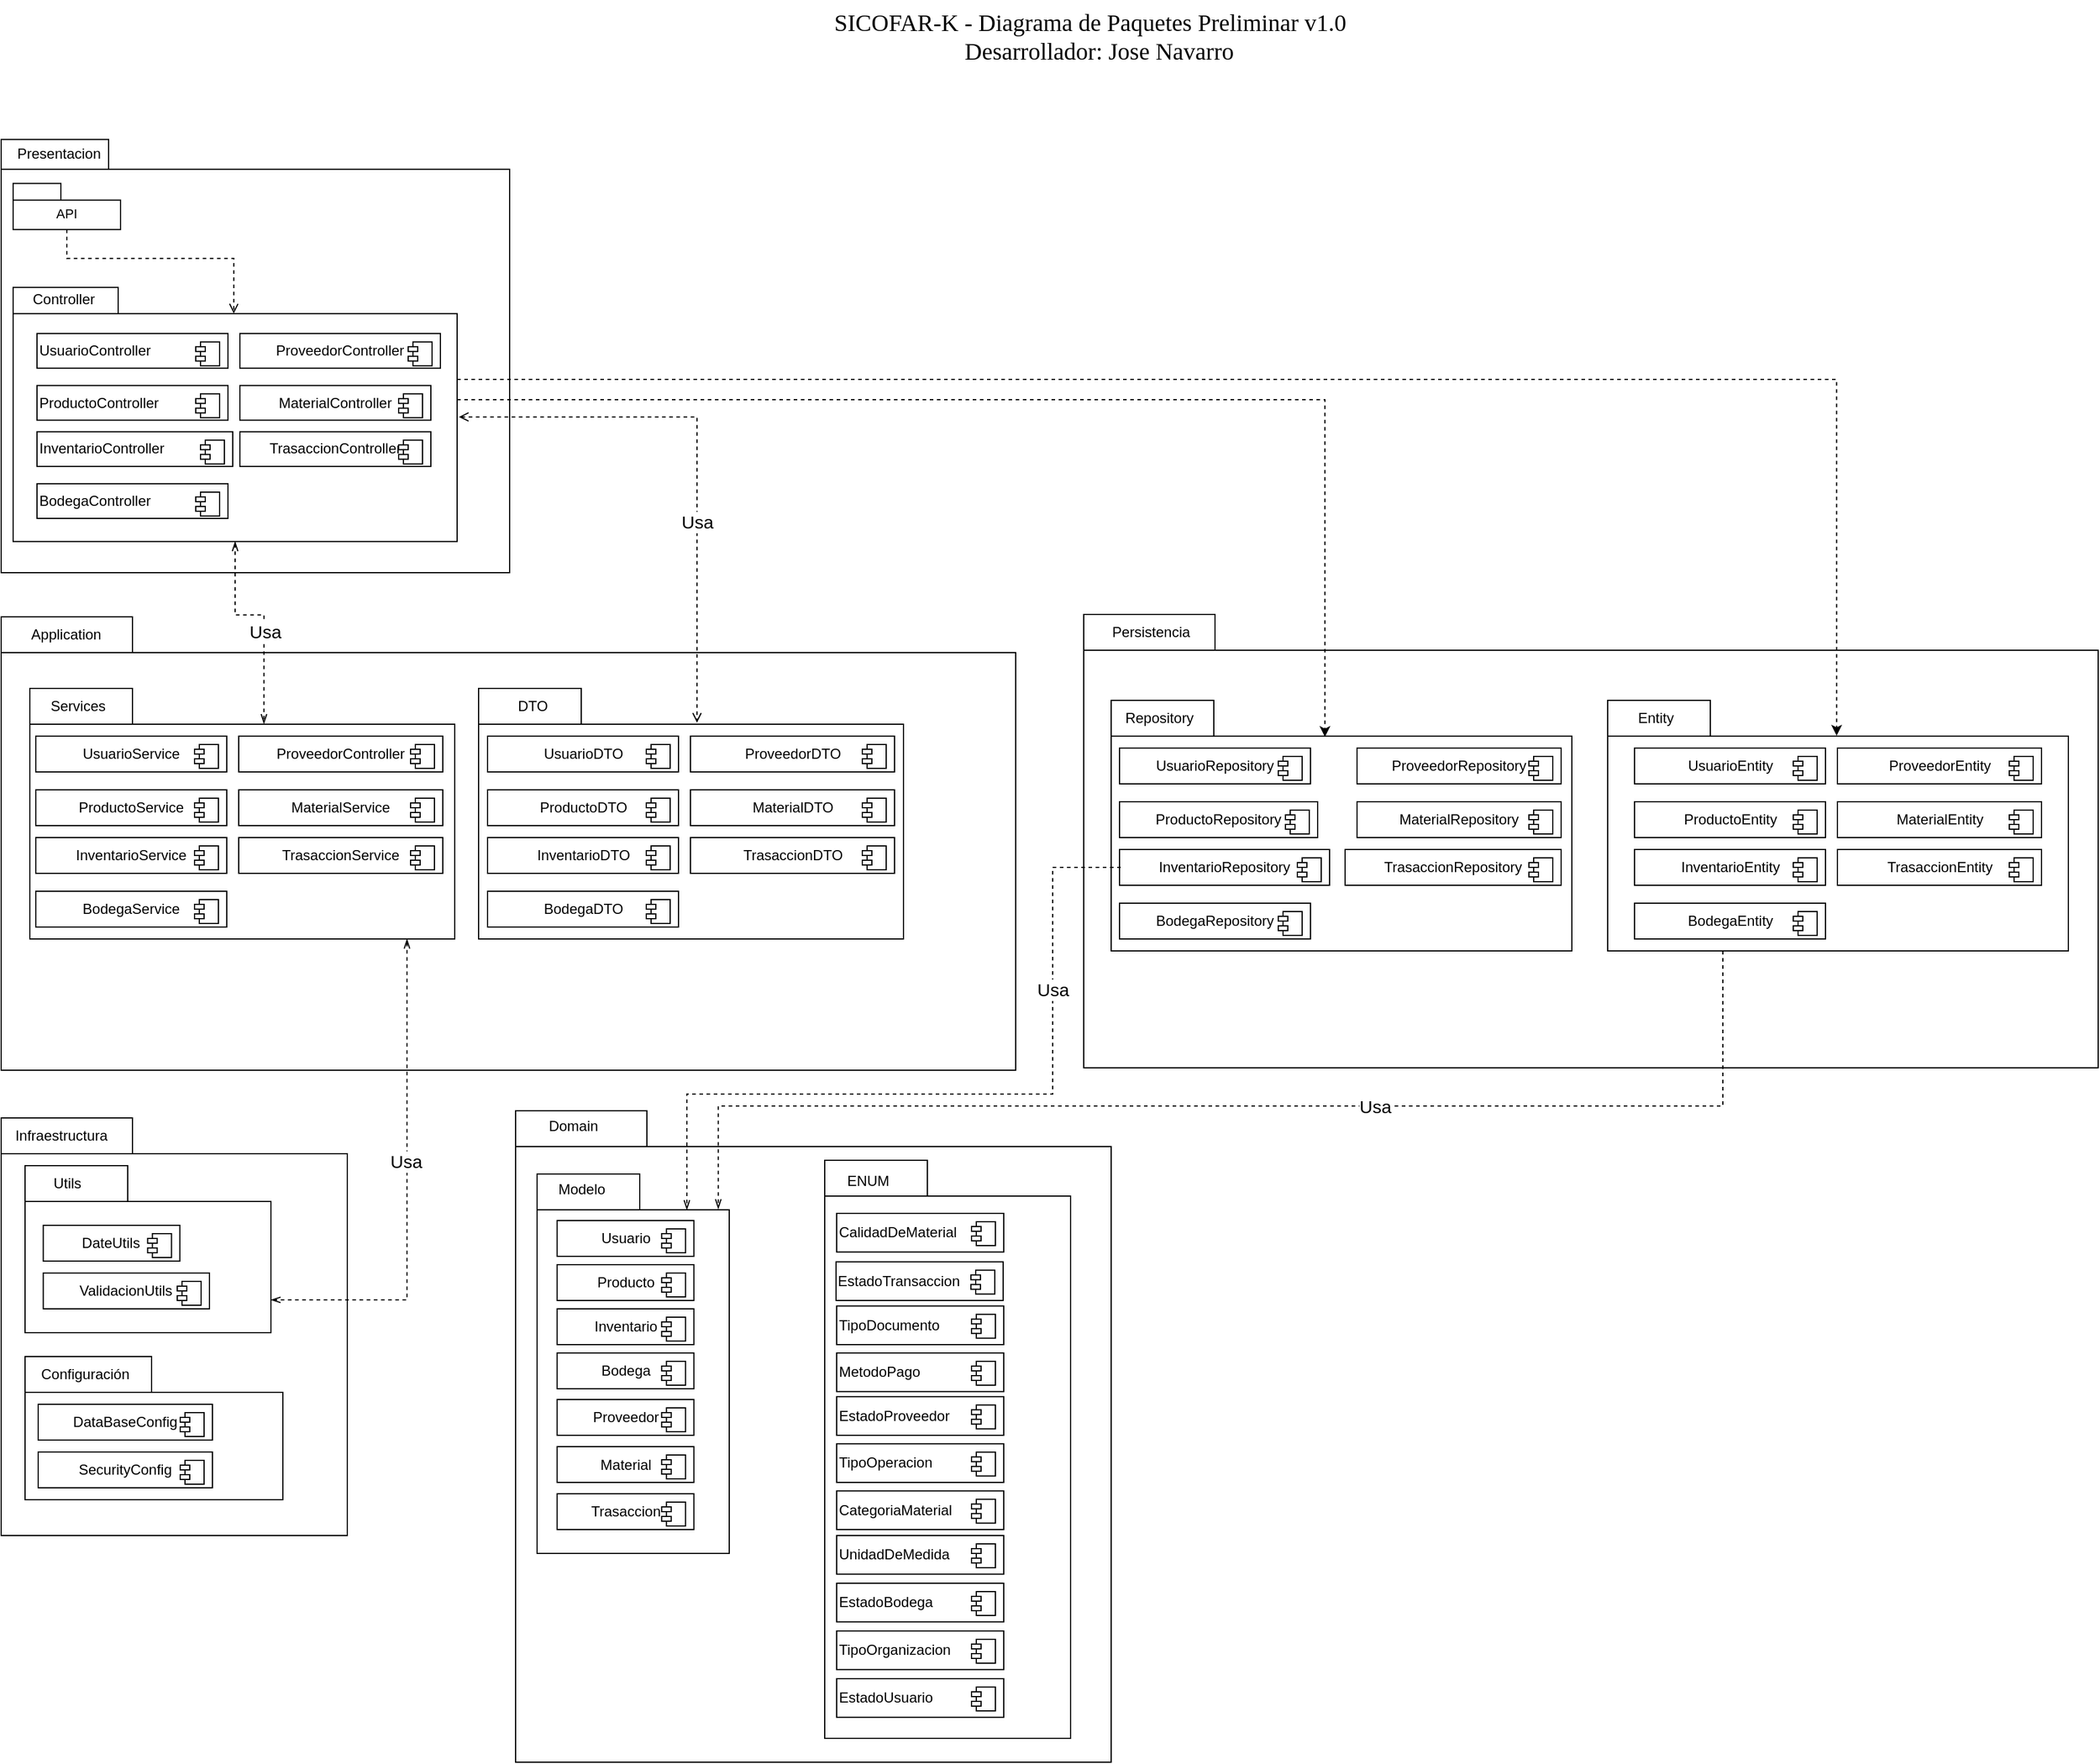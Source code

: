 <mxfile version="28.2.1">
  <diagram name="Página-1" id="N3p4hp_SU46yqhy01mmu">
    <mxGraphModel dx="2699" dy="1848" grid="1" gridSize="10" guides="1" tooltips="1" connect="1" arrows="1" fold="1" page="1" pageScale="1" pageWidth="827" pageHeight="1169" math="0" shadow="0">
      <root>
        <mxCell id="0" />
        <mxCell id="1" parent="0" />
        <mxCell id="8CPeyB47AC8Rc9OCepbx-2" value="" style="shape=folder;fontStyle=1;spacingTop=10;tabWidth=90;tabHeight=25;tabPosition=left;html=1;whiteSpace=wrap;" vertex="1" parent="1">
          <mxGeometry x="-90" y="199.9" width="426" height="363.1" as="geometry" />
        </mxCell>
        <mxCell id="8CPeyB47AC8Rc9OCepbx-1" value="&lt;font face=&quot;Tahoma&quot;&gt;SICOFAR-K - Diagrama de Paquetes Preliminar v1.0&amp;nbsp;&amp;nbsp;&lt;/font&gt;&lt;div&gt;&lt;font face=&quot;Tahoma&quot;&gt;&amp;nbsp;Desarrollador: Jose Navarro&lt;/font&gt;&lt;/div&gt;" style="text;html=1;align=center;verticalAlign=middle;resizable=0;points=[];autosize=1;strokeColor=none;fillColor=none;fontSize=20;" vertex="1" parent="1">
          <mxGeometry x="582" y="83" width="490" height="60" as="geometry" />
        </mxCell>
        <mxCell id="8CPeyB47AC8Rc9OCepbx-222" value="" style="shape=folder;fontStyle=1;spacingTop=10;tabWidth=110;tabHeight=30;tabPosition=left;html=1;whiteSpace=wrap;perimeter=none;" vertex="1" parent="1">
          <mxGeometry x="-90" y="1020" width="290" height="350" as="geometry" />
        </mxCell>
        <mxCell id="8CPeyB47AC8Rc9OCepbx-224" value="" style="group" vertex="1" connectable="0" parent="1">
          <mxGeometry x="-90" y="600" width="850" height="380" as="geometry" />
        </mxCell>
        <mxCell id="8CPeyB47AC8Rc9OCepbx-149" value="" style="shape=folder;fontStyle=1;spacingTop=10;tabWidth=110;tabHeight=30;tabPosition=left;html=1;whiteSpace=wrap;perimeter=none;" vertex="1" parent="8CPeyB47AC8Rc9OCepbx-224">
          <mxGeometry width="850" height="380" as="geometry" />
        </mxCell>
        <mxCell id="8CPeyB47AC8Rc9OCepbx-152" value="Application" style="text;html=1;align=center;verticalAlign=middle;resizable=0;points=[];autosize=1;strokeColor=none;fillColor=none;imageWidth=24;perimeter=none;" vertex="1" parent="8CPeyB47AC8Rc9OCepbx-224">
          <mxGeometry x="14" width="80" height="30" as="geometry" />
        </mxCell>
        <mxCell id="8CPeyB47AC8Rc9OCepbx-154" value="" style="shape=folder;fontStyle=1;spacingTop=10;tabWidth=86;tabHeight=30;tabPosition=left;html=1;whiteSpace=wrap;" vertex="1" parent="8CPeyB47AC8Rc9OCepbx-224">
          <mxGeometry x="24" y="60" width="356" height="210" as="geometry" />
        </mxCell>
        <mxCell id="8CPeyB47AC8Rc9OCepbx-155" value="Services" style="text;html=1;align=center;verticalAlign=middle;resizable=0;points=[];autosize=1;strokeColor=none;fillColor=none;imageWidth=24;perimeter=none;" vertex="1" parent="8CPeyB47AC8Rc9OCepbx-224">
          <mxGeometry x="29" y="60" width="70" height="30" as="geometry" />
        </mxCell>
        <mxCell id="8CPeyB47AC8Rc9OCepbx-156" value="UsuarioService" style="html=1;dropTarget=0;whiteSpace=wrap;" vertex="1" parent="8CPeyB47AC8Rc9OCepbx-224">
          <mxGeometry x="29" y="100" width="160" height="30" as="geometry" />
        </mxCell>
        <mxCell id="8CPeyB47AC8Rc9OCepbx-157" value="" style="shape=module;jettyWidth=8;jettyHeight=4;" vertex="1" parent="8CPeyB47AC8Rc9OCepbx-156">
          <mxGeometry x="1" width="20" height="20" relative="1" as="geometry">
            <mxPoint x="-27" y="7" as="offset" />
          </mxGeometry>
        </mxCell>
        <mxCell id="8CPeyB47AC8Rc9OCepbx-158" value="ProveedorController" style="html=1;dropTarget=0;whiteSpace=wrap;" vertex="1" parent="8CPeyB47AC8Rc9OCepbx-224">
          <mxGeometry x="199" y="100" width="171" height="30" as="geometry" />
        </mxCell>
        <mxCell id="8CPeyB47AC8Rc9OCepbx-159" value="" style="shape=module;jettyWidth=8;jettyHeight=4;" vertex="1" parent="8CPeyB47AC8Rc9OCepbx-158">
          <mxGeometry x="1" width="20" height="20" relative="1" as="geometry">
            <mxPoint x="-27" y="7" as="offset" />
          </mxGeometry>
        </mxCell>
        <mxCell id="8CPeyB47AC8Rc9OCepbx-160" value="MaterialService" style="html=1;dropTarget=0;whiteSpace=wrap;" vertex="1" parent="8CPeyB47AC8Rc9OCepbx-224">
          <mxGeometry x="199" y="145" width="171" height="30" as="geometry" />
        </mxCell>
        <mxCell id="8CPeyB47AC8Rc9OCepbx-161" value="" style="shape=module;jettyWidth=8;jettyHeight=4;" vertex="1" parent="8CPeyB47AC8Rc9OCepbx-160">
          <mxGeometry x="1" width="20" height="20" relative="1" as="geometry">
            <mxPoint x="-27" y="7" as="offset" />
          </mxGeometry>
        </mxCell>
        <mxCell id="8CPeyB47AC8Rc9OCepbx-162" value="ProductoService" style="html=1;dropTarget=0;whiteSpace=wrap;" vertex="1" parent="8CPeyB47AC8Rc9OCepbx-224">
          <mxGeometry x="29" y="145" width="160" height="30" as="geometry" />
        </mxCell>
        <mxCell id="8CPeyB47AC8Rc9OCepbx-163" value="" style="shape=module;jettyWidth=8;jettyHeight=4;" vertex="1" parent="8CPeyB47AC8Rc9OCepbx-162">
          <mxGeometry x="1" width="20" height="20" relative="1" as="geometry">
            <mxPoint x="-27" y="7" as="offset" />
          </mxGeometry>
        </mxCell>
        <mxCell id="8CPeyB47AC8Rc9OCepbx-164" value="TrasaccionService" style="html=1;dropTarget=0;whiteSpace=wrap;" vertex="1" parent="8CPeyB47AC8Rc9OCepbx-224">
          <mxGeometry x="199" y="185" width="171" height="30" as="geometry" />
        </mxCell>
        <mxCell id="8CPeyB47AC8Rc9OCepbx-165" value="" style="shape=module;jettyWidth=8;jettyHeight=4;" vertex="1" parent="8CPeyB47AC8Rc9OCepbx-164">
          <mxGeometry x="1" width="20" height="20" relative="1" as="geometry">
            <mxPoint x="-27" y="7" as="offset" />
          </mxGeometry>
        </mxCell>
        <mxCell id="8CPeyB47AC8Rc9OCepbx-166" value="InventarioService" style="html=1;dropTarget=0;whiteSpace=wrap;" vertex="1" parent="8CPeyB47AC8Rc9OCepbx-224">
          <mxGeometry x="29" y="185" width="160" height="30" as="geometry" />
        </mxCell>
        <mxCell id="8CPeyB47AC8Rc9OCepbx-167" value="" style="shape=module;jettyWidth=8;jettyHeight=4;" vertex="1" parent="8CPeyB47AC8Rc9OCepbx-166">
          <mxGeometry x="1" width="20" height="20" relative="1" as="geometry">
            <mxPoint x="-27" y="7" as="offset" />
          </mxGeometry>
        </mxCell>
        <mxCell id="8CPeyB47AC8Rc9OCepbx-168" value="BodegaService" style="html=1;dropTarget=0;whiteSpace=wrap;" vertex="1" parent="8CPeyB47AC8Rc9OCepbx-224">
          <mxGeometry x="29" y="230" width="160" height="30" as="geometry" />
        </mxCell>
        <mxCell id="8CPeyB47AC8Rc9OCepbx-169" value="" style="shape=module;jettyWidth=8;jettyHeight=4;" vertex="1" parent="8CPeyB47AC8Rc9OCepbx-168">
          <mxGeometry x="1" width="20" height="20" relative="1" as="geometry">
            <mxPoint x="-27" y="7" as="offset" />
          </mxGeometry>
        </mxCell>
        <mxCell id="8CPeyB47AC8Rc9OCepbx-170" value="" style="shape=folder;fontStyle=1;spacingTop=10;tabWidth=86;tabHeight=30;tabPosition=left;html=1;whiteSpace=wrap;" vertex="1" parent="8CPeyB47AC8Rc9OCepbx-224">
          <mxGeometry x="400" y="60" width="356" height="210" as="geometry" />
        </mxCell>
        <mxCell id="8CPeyB47AC8Rc9OCepbx-171" value="DTO" style="text;html=1;align=center;verticalAlign=middle;resizable=0;points=[];autosize=1;strokeColor=none;fillColor=none;imageWidth=24;perimeter=none;" vertex="1" parent="8CPeyB47AC8Rc9OCepbx-224">
          <mxGeometry x="420" y="60" width="50" height="30" as="geometry" />
        </mxCell>
        <mxCell id="8CPeyB47AC8Rc9OCepbx-172" value="UsuarioDTO" style="html=1;dropTarget=0;whiteSpace=wrap;" vertex="1" parent="8CPeyB47AC8Rc9OCepbx-224">
          <mxGeometry x="407.5" y="100" width="160" height="30" as="geometry" />
        </mxCell>
        <mxCell id="8CPeyB47AC8Rc9OCepbx-173" value="" style="shape=module;jettyWidth=8;jettyHeight=4;" vertex="1" parent="8CPeyB47AC8Rc9OCepbx-172">
          <mxGeometry x="1" width="20" height="20" relative="1" as="geometry">
            <mxPoint x="-27" y="7" as="offset" />
          </mxGeometry>
        </mxCell>
        <mxCell id="8CPeyB47AC8Rc9OCepbx-174" value="ProveedorDTO" style="html=1;dropTarget=0;whiteSpace=wrap;" vertex="1" parent="8CPeyB47AC8Rc9OCepbx-224">
          <mxGeometry x="577.5" y="100" width="171" height="30" as="geometry" />
        </mxCell>
        <mxCell id="8CPeyB47AC8Rc9OCepbx-175" value="" style="shape=module;jettyWidth=8;jettyHeight=4;" vertex="1" parent="8CPeyB47AC8Rc9OCepbx-174">
          <mxGeometry x="1" width="20" height="20" relative="1" as="geometry">
            <mxPoint x="-27" y="7" as="offset" />
          </mxGeometry>
        </mxCell>
        <mxCell id="8CPeyB47AC8Rc9OCepbx-176" value="MaterialDTO" style="html=1;dropTarget=0;whiteSpace=wrap;" vertex="1" parent="8CPeyB47AC8Rc9OCepbx-224">
          <mxGeometry x="577.5" y="145" width="171" height="30" as="geometry" />
        </mxCell>
        <mxCell id="8CPeyB47AC8Rc9OCepbx-177" value="" style="shape=module;jettyWidth=8;jettyHeight=4;" vertex="1" parent="8CPeyB47AC8Rc9OCepbx-176">
          <mxGeometry x="1" width="20" height="20" relative="1" as="geometry">
            <mxPoint x="-27" y="7" as="offset" />
          </mxGeometry>
        </mxCell>
        <mxCell id="8CPeyB47AC8Rc9OCepbx-178" value="ProductoDTO" style="html=1;dropTarget=0;whiteSpace=wrap;" vertex="1" parent="8CPeyB47AC8Rc9OCepbx-224">
          <mxGeometry x="407.5" y="145" width="160" height="30" as="geometry" />
        </mxCell>
        <mxCell id="8CPeyB47AC8Rc9OCepbx-179" value="" style="shape=module;jettyWidth=8;jettyHeight=4;" vertex="1" parent="8CPeyB47AC8Rc9OCepbx-178">
          <mxGeometry x="1" width="20" height="20" relative="1" as="geometry">
            <mxPoint x="-27" y="7" as="offset" />
          </mxGeometry>
        </mxCell>
        <mxCell id="8CPeyB47AC8Rc9OCepbx-180" value="InventarioDTO" style="html=1;dropTarget=0;whiteSpace=wrap;" vertex="1" parent="8CPeyB47AC8Rc9OCepbx-224">
          <mxGeometry x="407.5" y="185" width="160" height="30" as="geometry" />
        </mxCell>
        <mxCell id="8CPeyB47AC8Rc9OCepbx-181" value="" style="shape=module;jettyWidth=8;jettyHeight=4;" vertex="1" parent="8CPeyB47AC8Rc9OCepbx-180">
          <mxGeometry x="1" width="20" height="20" relative="1" as="geometry">
            <mxPoint x="-27" y="7" as="offset" />
          </mxGeometry>
        </mxCell>
        <mxCell id="8CPeyB47AC8Rc9OCepbx-182" value="TrasaccionDTO" style="html=1;dropTarget=0;whiteSpace=wrap;" vertex="1" parent="8CPeyB47AC8Rc9OCepbx-224">
          <mxGeometry x="577.5" y="185" width="171" height="30" as="geometry" />
        </mxCell>
        <mxCell id="8CPeyB47AC8Rc9OCepbx-183" value="" style="shape=module;jettyWidth=8;jettyHeight=4;" vertex="1" parent="8CPeyB47AC8Rc9OCepbx-182">
          <mxGeometry x="1" width="20" height="20" relative="1" as="geometry">
            <mxPoint x="-27" y="7" as="offset" />
          </mxGeometry>
        </mxCell>
        <mxCell id="8CPeyB47AC8Rc9OCepbx-184" value="BodegaDTO" style="html=1;dropTarget=0;whiteSpace=wrap;" vertex="1" parent="8CPeyB47AC8Rc9OCepbx-224">
          <mxGeometry x="407.5" y="230" width="160" height="30" as="geometry" />
        </mxCell>
        <mxCell id="8CPeyB47AC8Rc9OCepbx-185" value="" style="shape=module;jettyWidth=8;jettyHeight=4;" vertex="1" parent="8CPeyB47AC8Rc9OCepbx-184">
          <mxGeometry x="1" width="20" height="20" relative="1" as="geometry">
            <mxPoint x="-27" y="7" as="offset" />
          </mxGeometry>
        </mxCell>
        <mxCell id="8CPeyB47AC8Rc9OCepbx-226" value="Infraestructura" style="text;html=1;align=center;verticalAlign=middle;resizable=0;points=[];autosize=1;strokeColor=none;fillColor=none;imageWidth=24;perimeter=none;" vertex="1" parent="1">
          <mxGeometry x="-90" y="1020" width="100" height="30" as="geometry" />
        </mxCell>
        <mxCell id="8CPeyB47AC8Rc9OCepbx-239" value="" style="group" vertex="1" connectable="0" parent="1">
          <mxGeometry x="-70" y="1220" width="216" height="120" as="geometry" />
        </mxCell>
        <mxCell id="8CPeyB47AC8Rc9OCepbx-228" value="" style="shape=folder;fontStyle=1;spacingTop=10;tabWidth=106;tabHeight=30;tabPosition=left;html=1;whiteSpace=wrap;" vertex="1" parent="8CPeyB47AC8Rc9OCepbx-239">
          <mxGeometry width="216" height="120" as="geometry" />
        </mxCell>
        <mxCell id="8CPeyB47AC8Rc9OCepbx-230" value="Configuración" style="text;html=1;align=center;verticalAlign=middle;resizable=0;points=[];autosize=1;strokeColor=none;fillColor=none;imageWidth=24;perimeter=none;" vertex="1" parent="8CPeyB47AC8Rc9OCepbx-239">
          <mxGeometry width="100" height="30" as="geometry" />
        </mxCell>
        <mxCell id="8CPeyB47AC8Rc9OCepbx-235" value="DataBaseConfig" style="html=1;dropTarget=0;whiteSpace=wrap;" vertex="1" parent="8CPeyB47AC8Rc9OCepbx-239">
          <mxGeometry x="11" y="40" width="146" height="30" as="geometry" />
        </mxCell>
        <mxCell id="8CPeyB47AC8Rc9OCepbx-236" value="" style="shape=module;jettyWidth=8;jettyHeight=4;" vertex="1" parent="8CPeyB47AC8Rc9OCepbx-235">
          <mxGeometry x="1" width="20" height="20" relative="1" as="geometry">
            <mxPoint x="-27" y="7" as="offset" />
          </mxGeometry>
        </mxCell>
        <mxCell id="8CPeyB47AC8Rc9OCepbx-237" value="SecurityConfig" style="html=1;dropTarget=0;whiteSpace=wrap;" vertex="1" parent="8CPeyB47AC8Rc9OCepbx-239">
          <mxGeometry x="11" y="80" width="146" height="30" as="geometry" />
        </mxCell>
        <mxCell id="8CPeyB47AC8Rc9OCepbx-238" value="" style="shape=module;jettyWidth=8;jettyHeight=4;" vertex="1" parent="8CPeyB47AC8Rc9OCepbx-237">
          <mxGeometry x="1" width="20" height="20" relative="1" as="geometry">
            <mxPoint x="-27" y="7" as="offset" />
          </mxGeometry>
        </mxCell>
        <mxCell id="8CPeyB47AC8Rc9OCepbx-240" value="" style="group" vertex="1" connectable="0" parent="1">
          <mxGeometry x="-70" y="1060" width="206" height="140" as="geometry" />
        </mxCell>
        <mxCell id="8CPeyB47AC8Rc9OCepbx-227" value="" style="shape=folder;fontStyle=1;spacingTop=10;tabWidth=86;tabHeight=30;tabPosition=left;html=1;whiteSpace=wrap;" vertex="1" parent="8CPeyB47AC8Rc9OCepbx-240">
          <mxGeometry width="206" height="140" as="geometry" />
        </mxCell>
        <mxCell id="8CPeyB47AC8Rc9OCepbx-229" value="Utils" style="text;html=1;align=center;verticalAlign=middle;resizable=0;points=[];autosize=1;strokeColor=none;fillColor=none;imageWidth=24;perimeter=none;" vertex="1" parent="8CPeyB47AC8Rc9OCepbx-240">
          <mxGeometry x="10.491" width="50" height="30" as="geometry" />
        </mxCell>
        <mxCell id="8CPeyB47AC8Rc9OCepbx-231" value="DateUtils" style="html=1;dropTarget=0;whiteSpace=wrap;" vertex="1" parent="8CPeyB47AC8Rc9OCepbx-240">
          <mxGeometry x="15.259" y="50" width="114.444" height="30" as="geometry" />
        </mxCell>
        <mxCell id="8CPeyB47AC8Rc9OCepbx-232" value="" style="shape=module;jettyWidth=8;jettyHeight=4;" vertex="1" parent="8CPeyB47AC8Rc9OCepbx-231">
          <mxGeometry x="1" width="20" height="20" relative="1" as="geometry">
            <mxPoint x="-27" y="7" as="offset" />
          </mxGeometry>
        </mxCell>
        <mxCell id="8CPeyB47AC8Rc9OCepbx-233" value="ValidacionUtils" style="html=1;dropTarget=0;whiteSpace=wrap;" vertex="1" parent="8CPeyB47AC8Rc9OCepbx-240">
          <mxGeometry x="15.259" y="90" width="139.241" height="30" as="geometry" />
        </mxCell>
        <mxCell id="8CPeyB47AC8Rc9OCepbx-234" value="" style="shape=module;jettyWidth=8;jettyHeight=4;" vertex="1" parent="8CPeyB47AC8Rc9OCepbx-233">
          <mxGeometry x="1" width="20" height="20" relative="1" as="geometry">
            <mxPoint x="-27" y="7" as="offset" />
          </mxGeometry>
        </mxCell>
        <mxCell id="8CPeyB47AC8Rc9OCepbx-246" value="" style="group" vertex="1" connectable="0" parent="1">
          <mxGeometry x="840" y="670" width="827" height="308" as="geometry" />
        </mxCell>
        <mxCell id="8CPeyB47AC8Rc9OCepbx-242" value="" style="group" vertex="1" connectable="0" parent="8CPeyB47AC8Rc9OCepbx-246">
          <mxGeometry width="827" height="308" as="geometry" />
        </mxCell>
        <mxCell id="8CPeyB47AC8Rc9OCepbx-244" value="" style="group" vertex="1" connectable="0" parent="8CPeyB47AC8Rc9OCepbx-242">
          <mxGeometry x="-23" y="-72" width="850" height="380" as="geometry" />
        </mxCell>
        <mxCell id="8CPeyB47AC8Rc9OCepbx-186" value="" style="shape=folder;fontStyle=1;spacingTop=10;tabWidth=110;tabHeight=30;tabPosition=left;html=1;whiteSpace=wrap;perimeter=none;" vertex="1" parent="8CPeyB47AC8Rc9OCepbx-244">
          <mxGeometry width="850" height="380" as="geometry" />
        </mxCell>
        <mxCell id="8CPeyB47AC8Rc9OCepbx-187" value="Persistencia" style="text;html=1;align=center;verticalAlign=middle;resizable=0;points=[];autosize=1;strokeColor=none;fillColor=none;imageWidth=24;perimeter=none;" vertex="1" parent="8CPeyB47AC8Rc9OCepbx-244">
          <mxGeometry x="11" width="90" height="30" as="geometry" />
        </mxCell>
        <mxCell id="8CPeyB47AC8Rc9OCepbx-188" value="" style="shape=folder;fontStyle=1;spacingTop=10;tabWidth=86;tabHeight=30;tabPosition=left;html=1;whiteSpace=wrap;" vertex="1" parent="8CPeyB47AC8Rc9OCepbx-242">
          <mxGeometry width="386" height="210" as="geometry" />
        </mxCell>
        <mxCell id="8CPeyB47AC8Rc9OCepbx-189" value="Repository" style="text;html=1;align=center;verticalAlign=middle;resizable=0;points=[];autosize=1;strokeColor=none;fillColor=none;imageWidth=24;perimeter=none;" vertex="1" parent="8CPeyB47AC8Rc9OCepbx-242">
          <mxGeometry width="80" height="30" as="geometry" />
        </mxCell>
        <mxCell id="8CPeyB47AC8Rc9OCepbx-190" value="Trasaccion&lt;span style=&quot;text-wrap-mode: nowrap;&quot;&gt;Repository&lt;/span&gt;" style="html=1;dropTarget=0;whiteSpace=wrap;" vertex="1" parent="8CPeyB47AC8Rc9OCepbx-242">
          <mxGeometry x="196" y="125" width="181" height="30" as="geometry" />
        </mxCell>
        <mxCell id="8CPeyB47AC8Rc9OCepbx-191" value="" style="shape=module;jettyWidth=8;jettyHeight=4;" vertex="1" parent="8CPeyB47AC8Rc9OCepbx-190">
          <mxGeometry x="1" width="20" height="20" relative="1" as="geometry">
            <mxPoint x="-27" y="7" as="offset" />
          </mxGeometry>
        </mxCell>
        <mxCell id="8CPeyB47AC8Rc9OCepbx-192" value="Inventario&lt;span style=&quot;text-wrap-mode: nowrap;&quot;&gt;Repository&lt;/span&gt;" style="html=1;dropTarget=0;whiteSpace=wrap;" vertex="1" parent="8CPeyB47AC8Rc9OCepbx-242">
          <mxGeometry x="7" y="125" width="176" height="30" as="geometry" />
        </mxCell>
        <mxCell id="8CPeyB47AC8Rc9OCepbx-193" value="" style="shape=module;jettyWidth=8;jettyHeight=4;" vertex="1" parent="8CPeyB47AC8Rc9OCepbx-192">
          <mxGeometry x="1" width="20" height="20" relative="1" as="geometry">
            <mxPoint x="-27" y="7" as="offset" />
          </mxGeometry>
        </mxCell>
        <mxCell id="8CPeyB47AC8Rc9OCepbx-194" value="Bodega&lt;span style=&quot;text-wrap-mode: nowrap;&quot;&gt;Repository&lt;/span&gt;" style="html=1;dropTarget=0;whiteSpace=wrap;" vertex="1" parent="8CPeyB47AC8Rc9OCepbx-242">
          <mxGeometry x="7" y="170" width="160" height="30" as="geometry" />
        </mxCell>
        <mxCell id="8CPeyB47AC8Rc9OCepbx-195" value="" style="shape=module;jettyWidth=8;jettyHeight=4;" vertex="1" parent="8CPeyB47AC8Rc9OCepbx-194">
          <mxGeometry x="1" width="20" height="20" relative="1" as="geometry">
            <mxPoint x="-27" y="7" as="offset" />
          </mxGeometry>
        </mxCell>
        <mxCell id="8CPeyB47AC8Rc9OCepbx-196" value="Producto&lt;span style=&quot;text-wrap-mode: nowrap;&quot;&gt;Repository&lt;/span&gt;" style="html=1;dropTarget=0;whiteSpace=wrap;" vertex="1" parent="8CPeyB47AC8Rc9OCepbx-242">
          <mxGeometry x="7" y="85" width="166" height="30" as="geometry" />
        </mxCell>
        <mxCell id="8CPeyB47AC8Rc9OCepbx-197" value="" style="shape=module;jettyWidth=8;jettyHeight=4;" vertex="1" parent="8CPeyB47AC8Rc9OCepbx-196">
          <mxGeometry x="1" width="20" height="20" relative="1" as="geometry">
            <mxPoint x="-27" y="7" as="offset" />
          </mxGeometry>
        </mxCell>
        <mxCell id="8CPeyB47AC8Rc9OCepbx-198" value="Material&lt;span style=&quot;text-wrap-mode: nowrap;&quot;&gt;Repository&lt;/span&gt;" style="html=1;dropTarget=0;whiteSpace=wrap;" vertex="1" parent="8CPeyB47AC8Rc9OCepbx-242">
          <mxGeometry x="206" y="85" width="171" height="30" as="geometry" />
        </mxCell>
        <mxCell id="8CPeyB47AC8Rc9OCepbx-199" value="" style="shape=module;jettyWidth=8;jettyHeight=4;" vertex="1" parent="8CPeyB47AC8Rc9OCepbx-198">
          <mxGeometry x="1" width="20" height="20" relative="1" as="geometry">
            <mxPoint x="-27" y="7" as="offset" />
          </mxGeometry>
        </mxCell>
        <mxCell id="8CPeyB47AC8Rc9OCepbx-200" value="Proveedor&lt;span style=&quot;text-wrap-mode: nowrap;&quot;&gt;Repository&lt;/span&gt;" style="html=1;dropTarget=0;whiteSpace=wrap;" vertex="1" parent="8CPeyB47AC8Rc9OCepbx-242">
          <mxGeometry x="206" y="40" width="171" height="30" as="geometry" />
        </mxCell>
        <mxCell id="8CPeyB47AC8Rc9OCepbx-201" value="" style="shape=module;jettyWidth=8;jettyHeight=4;" vertex="1" parent="8CPeyB47AC8Rc9OCepbx-200">
          <mxGeometry x="1" width="20" height="20" relative="1" as="geometry">
            <mxPoint x="-27" y="7" as="offset" />
          </mxGeometry>
        </mxCell>
        <mxCell id="8CPeyB47AC8Rc9OCepbx-202" value="Usuario&lt;span style=&quot;text-wrap-mode: nowrap;&quot;&gt;Repository&lt;/span&gt;" style="html=1;dropTarget=0;whiteSpace=wrap;" vertex="1" parent="8CPeyB47AC8Rc9OCepbx-242">
          <mxGeometry x="7" y="40" width="160" height="30" as="geometry" />
        </mxCell>
        <mxCell id="8CPeyB47AC8Rc9OCepbx-203" value="" style="shape=module;jettyWidth=8;jettyHeight=4;" vertex="1" parent="8CPeyB47AC8Rc9OCepbx-202">
          <mxGeometry x="1" width="20" height="20" relative="1" as="geometry">
            <mxPoint x="-27" y="7" as="offset" />
          </mxGeometry>
        </mxCell>
        <mxCell id="8CPeyB47AC8Rc9OCepbx-243" value="" style="group" vertex="1" connectable="0" parent="8CPeyB47AC8Rc9OCepbx-246">
          <mxGeometry x="416" width="386" height="210" as="geometry" />
        </mxCell>
        <mxCell id="8CPeyB47AC8Rc9OCepbx-206" value="" style="shape=folder;fontStyle=1;spacingTop=10;tabWidth=86;tabHeight=30;tabPosition=left;html=1;whiteSpace=wrap;" vertex="1" parent="8CPeyB47AC8Rc9OCepbx-243">
          <mxGeometry width="386" height="210" as="geometry" />
        </mxCell>
        <mxCell id="8CPeyB47AC8Rc9OCepbx-207" value="Entity" style="text;html=1;align=center;verticalAlign=middle;resizable=0;points=[];autosize=1;strokeColor=none;fillColor=none;imageWidth=24;perimeter=none;" vertex="1" parent="8CPeyB47AC8Rc9OCepbx-243">
          <mxGeometry x="15" width="50" height="30" as="geometry" />
        </mxCell>
        <mxCell id="8CPeyB47AC8Rc9OCepbx-208" value="UsuarioEntity" style="html=1;dropTarget=0;whiteSpace=wrap;" vertex="1" parent="8CPeyB47AC8Rc9OCepbx-243">
          <mxGeometry x="22.5" y="40" width="160" height="30" as="geometry" />
        </mxCell>
        <mxCell id="8CPeyB47AC8Rc9OCepbx-209" value="" style="shape=module;jettyWidth=8;jettyHeight=4;" vertex="1" parent="8CPeyB47AC8Rc9OCepbx-208">
          <mxGeometry x="1" width="20" height="20" relative="1" as="geometry">
            <mxPoint x="-27" y="7" as="offset" />
          </mxGeometry>
        </mxCell>
        <mxCell id="8CPeyB47AC8Rc9OCepbx-210" value="ProveedorEntity" style="html=1;dropTarget=0;whiteSpace=wrap;" vertex="1" parent="8CPeyB47AC8Rc9OCepbx-243">
          <mxGeometry x="192.5" y="40" width="171" height="30" as="geometry" />
        </mxCell>
        <mxCell id="8CPeyB47AC8Rc9OCepbx-211" value="" style="shape=module;jettyWidth=8;jettyHeight=4;" vertex="1" parent="8CPeyB47AC8Rc9OCepbx-210">
          <mxGeometry x="1" width="20" height="20" relative="1" as="geometry">
            <mxPoint x="-27" y="7" as="offset" />
          </mxGeometry>
        </mxCell>
        <mxCell id="8CPeyB47AC8Rc9OCepbx-212" value="MaterialEntity" style="html=1;dropTarget=0;whiteSpace=wrap;" vertex="1" parent="8CPeyB47AC8Rc9OCepbx-243">
          <mxGeometry x="192.5" y="85" width="171" height="30" as="geometry" />
        </mxCell>
        <mxCell id="8CPeyB47AC8Rc9OCepbx-213" value="" style="shape=module;jettyWidth=8;jettyHeight=4;" vertex="1" parent="8CPeyB47AC8Rc9OCepbx-212">
          <mxGeometry x="1" width="20" height="20" relative="1" as="geometry">
            <mxPoint x="-27" y="7" as="offset" />
          </mxGeometry>
        </mxCell>
        <mxCell id="8CPeyB47AC8Rc9OCepbx-214" value="ProductoEntity" style="html=1;dropTarget=0;whiteSpace=wrap;" vertex="1" parent="8CPeyB47AC8Rc9OCepbx-243">
          <mxGeometry x="22.5" y="85" width="160" height="30" as="geometry" />
        </mxCell>
        <mxCell id="8CPeyB47AC8Rc9OCepbx-215" value="" style="shape=module;jettyWidth=8;jettyHeight=4;" vertex="1" parent="8CPeyB47AC8Rc9OCepbx-214">
          <mxGeometry x="1" width="20" height="20" relative="1" as="geometry">
            <mxPoint x="-27" y="7" as="offset" />
          </mxGeometry>
        </mxCell>
        <mxCell id="8CPeyB47AC8Rc9OCepbx-216" value="InventarioEntity" style="html=1;dropTarget=0;whiteSpace=wrap;" vertex="1" parent="8CPeyB47AC8Rc9OCepbx-243">
          <mxGeometry x="22.5" y="125" width="160" height="30" as="geometry" />
        </mxCell>
        <mxCell id="8CPeyB47AC8Rc9OCepbx-217" value="" style="shape=module;jettyWidth=8;jettyHeight=4;" vertex="1" parent="8CPeyB47AC8Rc9OCepbx-216">
          <mxGeometry x="1" width="20" height="20" relative="1" as="geometry">
            <mxPoint x="-27" y="7" as="offset" />
          </mxGeometry>
        </mxCell>
        <mxCell id="8CPeyB47AC8Rc9OCepbx-218" value="TrasaccionEntity" style="html=1;dropTarget=0;whiteSpace=wrap;" vertex="1" parent="8CPeyB47AC8Rc9OCepbx-243">
          <mxGeometry x="192.5" y="125" width="171" height="30" as="geometry" />
        </mxCell>
        <mxCell id="8CPeyB47AC8Rc9OCepbx-219" value="" style="shape=module;jettyWidth=8;jettyHeight=4;" vertex="1" parent="8CPeyB47AC8Rc9OCepbx-218">
          <mxGeometry x="1" width="20" height="20" relative="1" as="geometry">
            <mxPoint x="-27" y="7" as="offset" />
          </mxGeometry>
        </mxCell>
        <mxCell id="8CPeyB47AC8Rc9OCepbx-220" value="BodegaEntity" style="html=1;dropTarget=0;whiteSpace=wrap;" vertex="1" parent="8CPeyB47AC8Rc9OCepbx-243">
          <mxGeometry x="22.5" y="170" width="160" height="30" as="geometry" />
        </mxCell>
        <mxCell id="8CPeyB47AC8Rc9OCepbx-221" value="" style="shape=module;jettyWidth=8;jettyHeight=4;" vertex="1" parent="8CPeyB47AC8Rc9OCepbx-220">
          <mxGeometry x="1" width="20" height="20" relative="1" as="geometry">
            <mxPoint x="-27" y="7" as="offset" />
          </mxGeometry>
        </mxCell>
        <mxCell id="8CPeyB47AC8Rc9OCepbx-250" style="edgeStyle=orthogonalEdgeStyle;rounded=0;orthogonalLoop=1;jettySize=auto;html=1;entryX=0.551;entryY=0.141;entryDx=0;entryDy=0;entryPerimeter=0;dashed=1;startArrow=openThin;startFill=0;endArrow=openThin;endFill=0;" edge="1" parent="1" source="8CPeyB47AC8Rc9OCepbx-130" target="8CPeyB47AC8Rc9OCepbx-154">
          <mxGeometry relative="1" as="geometry" />
        </mxCell>
        <mxCell id="8CPeyB47AC8Rc9OCepbx-252" value="&lt;font&gt;Usa&lt;/font&gt;" style="edgeLabel;html=1;align=center;verticalAlign=middle;resizable=0;points=[];fontSize=15;" vertex="1" connectable="0" parent="8CPeyB47AC8Rc9OCepbx-250">
          <mxGeometry x="0.123" y="1" relative="1" as="geometry">
            <mxPoint as="offset" />
          </mxGeometry>
        </mxCell>
        <mxCell id="8CPeyB47AC8Rc9OCepbx-253" style="edgeStyle=orthogonalEdgeStyle;rounded=0;orthogonalLoop=1;jettySize=auto;html=1;startArrow=open;startFill=0;endArrow=open;endFill=0;dashed=1;strokeWidth=1;exitX=1.004;exitY=0.51;exitDx=0;exitDy=0;exitPerimeter=0;entryX=0.514;entryY=0.137;entryDx=0;entryDy=0;entryPerimeter=0;" edge="1" parent="1" source="8CPeyB47AC8Rc9OCepbx-130" target="8CPeyB47AC8Rc9OCepbx-170">
          <mxGeometry relative="1" as="geometry">
            <mxPoint x="492" y="677" as="targetPoint" />
          </mxGeometry>
        </mxCell>
        <mxCell id="8CPeyB47AC8Rc9OCepbx-254" value="&lt;font&gt;Usa&lt;/font&gt;" style="edgeLabel;html=1;align=center;verticalAlign=middle;resizable=0;points=[];fontSize=15;" vertex="1" connectable="0" parent="8CPeyB47AC8Rc9OCepbx-253">
          <mxGeometry x="0.258" relative="1" as="geometry">
            <mxPoint as="offset" />
          </mxGeometry>
        </mxCell>
        <mxCell id="8CPeyB47AC8Rc9OCepbx-130" value="" style="shape=folder;fontStyle=1;spacingTop=10;tabWidth=88;tabHeight=22;tabPosition=left;html=1;whiteSpace=wrap;" vertex="1" parent="1">
          <mxGeometry x="-80" y="323.841" width="372" height="213.016" as="geometry" />
        </mxCell>
        <mxCell id="8CPeyB47AC8Rc9OCepbx-131" value="UsuarioController" style="html=1;dropTarget=0;whiteSpace=wrap;align=left;" vertex="1" parent="1">
          <mxGeometry x="-60" y="362.571" width="160" height="29.048" as="geometry" />
        </mxCell>
        <mxCell id="8CPeyB47AC8Rc9OCepbx-132" value="" style="shape=module;jettyWidth=8;jettyHeight=4;" vertex="1" parent="8CPeyB47AC8Rc9OCepbx-131">
          <mxGeometry x="1" width="20" height="20" relative="1" as="geometry">
            <mxPoint x="-27" y="7" as="offset" />
          </mxGeometry>
        </mxCell>
        <mxCell id="8CPeyB47AC8Rc9OCepbx-133" value="ProductoController" style="html=1;dropTarget=0;whiteSpace=wrap;align=left;" vertex="1" parent="1">
          <mxGeometry x="-60" y="406.143" width="160" height="29.048" as="geometry" />
        </mxCell>
        <mxCell id="8CPeyB47AC8Rc9OCepbx-134" value="" style="shape=module;jettyWidth=8;jettyHeight=4;" vertex="1" parent="8CPeyB47AC8Rc9OCepbx-133">
          <mxGeometry x="1" width="20" height="20" relative="1" as="geometry">
            <mxPoint x="-27" y="7" as="offset" />
          </mxGeometry>
        </mxCell>
        <mxCell id="8CPeyB47AC8Rc9OCepbx-135" value="InventarioController" style="html=1;dropTarget=0;whiteSpace=wrap;align=left;" vertex="1" parent="1">
          <mxGeometry x="-60" y="444.87" width="164" height="29.05" as="geometry" />
        </mxCell>
        <mxCell id="8CPeyB47AC8Rc9OCepbx-136" value="" style="shape=module;jettyWidth=8;jettyHeight=4;" vertex="1" parent="8CPeyB47AC8Rc9OCepbx-135">
          <mxGeometry x="1" width="20" height="20" relative="1" as="geometry">
            <mxPoint x="-27" y="7" as="offset" />
          </mxGeometry>
        </mxCell>
        <mxCell id="8CPeyB47AC8Rc9OCepbx-137" value="BodegaController" style="html=1;dropTarget=0;whiteSpace=wrap;align=left;" vertex="1" parent="1">
          <mxGeometry x="-60" y="488.444" width="160" height="29.048" as="geometry" />
        </mxCell>
        <mxCell id="8CPeyB47AC8Rc9OCepbx-138" value="" style="shape=module;jettyWidth=8;jettyHeight=4;" vertex="1" parent="8CPeyB47AC8Rc9OCepbx-137">
          <mxGeometry x="1" width="20" height="20" relative="1" as="geometry">
            <mxPoint x="-27" y="7" as="offset" />
          </mxGeometry>
        </mxCell>
        <mxCell id="8CPeyB47AC8Rc9OCepbx-139" value="ProveedorController" style="html=1;dropTarget=0;whiteSpace=wrap;" vertex="1" parent="1">
          <mxGeometry x="110" y="362.571" width="168" height="29.048" as="geometry" />
        </mxCell>
        <mxCell id="8CPeyB47AC8Rc9OCepbx-140" value="" style="shape=module;jettyWidth=8;jettyHeight=4;" vertex="1" parent="8CPeyB47AC8Rc9OCepbx-139">
          <mxGeometry x="1" width="20" height="20" relative="1" as="geometry">
            <mxPoint x="-27" y="7" as="offset" />
          </mxGeometry>
        </mxCell>
        <mxCell id="8CPeyB47AC8Rc9OCepbx-141" value="MaterialController" style="html=1;dropTarget=0;whiteSpace=wrap;" vertex="1" parent="1">
          <mxGeometry x="110" y="406.143" width="160" height="29.048" as="geometry" />
        </mxCell>
        <mxCell id="8CPeyB47AC8Rc9OCepbx-142" value="" style="shape=module;jettyWidth=8;jettyHeight=4;" vertex="1" parent="8CPeyB47AC8Rc9OCepbx-141">
          <mxGeometry x="1" width="20" height="20" relative="1" as="geometry">
            <mxPoint x="-27" y="7" as="offset" />
          </mxGeometry>
        </mxCell>
        <mxCell id="8CPeyB47AC8Rc9OCepbx-143" value="TrasaccionController" style="html=1;dropTarget=0;whiteSpace=wrap;" vertex="1" parent="1">
          <mxGeometry x="110" y="444.873" width="160" height="29.048" as="geometry" />
        </mxCell>
        <mxCell id="8CPeyB47AC8Rc9OCepbx-144" value="" style="shape=module;jettyWidth=8;jettyHeight=4;" vertex="1" parent="8CPeyB47AC8Rc9OCepbx-143">
          <mxGeometry x="1" width="20" height="20" relative="1" as="geometry">
            <mxPoint x="-27" y="7" as="offset" />
          </mxGeometry>
        </mxCell>
        <mxCell id="8CPeyB47AC8Rc9OCepbx-150" style="edgeStyle=orthogonalEdgeStyle;rounded=0;orthogonalLoop=1;jettySize=auto;html=1;dashed=1;endArrow=open;endFill=0;entryX=0.497;entryY=0.103;entryDx=0;entryDy=0;entryPerimeter=0;" edge="1" parent="1" source="8CPeyB47AC8Rc9OCepbx-145" target="8CPeyB47AC8Rc9OCepbx-130">
          <mxGeometry relative="1" as="geometry" />
        </mxCell>
        <mxCell id="8CPeyB47AC8Rc9OCepbx-145" value="" style="shape=folder;fontStyle=1;spacingTop=10;tabWidth=40;tabHeight=14;tabPosition=left;html=1;whiteSpace=wrap;" vertex="1" parent="1">
          <mxGeometry x="-80" y="236.698" width="90" height="38.73" as="geometry" />
        </mxCell>
        <mxCell id="8CPeyB47AC8Rc9OCepbx-147" value="API" style="text;align=center;verticalAlign=middle;resizable=0;points=[];autosize=1;strokeColor=none;fillColor=none;fontSize=11;fontColor=default;" vertex="1" parent="1">
          <mxGeometry x="-55" y="246.381" width="40" height="30" as="geometry" />
        </mxCell>
        <mxCell id="8CPeyB47AC8Rc9OCepbx-153" value="Presentacion" style="text;html=1;align=center;verticalAlign=middle;resizable=0;points=[];autosize=1;strokeColor=none;fillColor=none;" vertex="1" parent="1">
          <mxGeometry x="-87" y="197" width="90" height="30" as="geometry" />
        </mxCell>
        <mxCell id="8CPeyB47AC8Rc9OCepbx-248" value="Controller" style="text;html=1;align=center;verticalAlign=middle;resizable=0;points=[];autosize=1;strokeColor=none;fillColor=none;" vertex="1" parent="1">
          <mxGeometry x="-73" y="320.937" width="70" height="26" as="geometry" />
        </mxCell>
        <mxCell id="8CPeyB47AC8Rc9OCepbx-255" style="edgeStyle=orthogonalEdgeStyle;rounded=0;orthogonalLoop=1;jettySize=auto;html=1;entryX=0.464;entryY=0.146;entryDx=0;entryDy=0;entryPerimeter=0;dashed=1;" edge="1" parent="1" source="8CPeyB47AC8Rc9OCepbx-130" target="8CPeyB47AC8Rc9OCepbx-188">
          <mxGeometry relative="1" as="geometry">
            <Array as="points">
              <mxPoint x="1019" y="418" />
            </Array>
          </mxGeometry>
        </mxCell>
        <mxCell id="8CPeyB47AC8Rc9OCepbx-256" style="edgeStyle=orthogonalEdgeStyle;rounded=0;orthogonalLoop=1;jettySize=auto;html=1;entryX=0.497;entryY=0.141;entryDx=0;entryDy=0;entryPerimeter=0;dashed=1;" edge="1" parent="1" source="8CPeyB47AC8Rc9OCepbx-130" target="8CPeyB47AC8Rc9OCepbx-206">
          <mxGeometry relative="1" as="geometry">
            <Array as="points">
              <mxPoint x="1448" y="401" />
            </Array>
          </mxGeometry>
        </mxCell>
        <mxCell id="8CPeyB47AC8Rc9OCepbx-257" value="" style="shape=folder;fontStyle=1;spacingTop=10;tabWidth=110;tabHeight=30;tabPosition=left;html=1;whiteSpace=wrap;perimeter=none;" vertex="1" parent="1">
          <mxGeometry x="341" y="1014" width="499" height="546" as="geometry" />
        </mxCell>
        <mxCell id="8CPeyB47AC8Rc9OCepbx-258" value="Domain" style="text;html=1;align=center;verticalAlign=middle;resizable=0;points=[];autosize=1;strokeColor=none;fillColor=none;imageWidth=24;perimeter=none;" vertex="1" parent="1">
          <mxGeometry x="359" y="1014" width="59" height="26" as="geometry" />
        </mxCell>
        <mxCell id="8CPeyB47AC8Rc9OCepbx-313" value="" style="group" vertex="1" connectable="0" parent="1">
          <mxGeometry x="359" y="1067" width="161" height="318" as="geometry" />
        </mxCell>
        <mxCell id="8CPeyB47AC8Rc9OCepbx-260" value="" style="shape=folder;fontStyle=1;spacingTop=10;tabWidth=86;tabHeight=30;tabPosition=left;html=1;whiteSpace=wrap;" vertex="1" parent="8CPeyB47AC8Rc9OCepbx-313">
          <mxGeometry width="161" height="318" as="geometry" />
        </mxCell>
        <mxCell id="8CPeyB47AC8Rc9OCepbx-261" value="Modelo" style="text;html=1;align=center;verticalAlign=middle;resizable=0;points=[];autosize=1;strokeColor=none;fillColor=none;imageWidth=24;perimeter=none;" vertex="1" parent="8CPeyB47AC8Rc9OCepbx-313">
          <mxGeometry x="8.387" width="57" height="26" as="geometry" />
        </mxCell>
        <mxCell id="8CPeyB47AC8Rc9OCepbx-275" value="Usuario" style="html=1;dropTarget=0;whiteSpace=wrap;" vertex="1" parent="8CPeyB47AC8Rc9OCepbx-313">
          <mxGeometry x="16.791" y="39" width="114.577" height="30" as="geometry" />
        </mxCell>
        <mxCell id="8CPeyB47AC8Rc9OCepbx-276" value="" style="shape=module;jettyWidth=8;jettyHeight=4;" vertex="1" parent="8CPeyB47AC8Rc9OCepbx-275">
          <mxGeometry x="1" width="20" height="20" relative="1" as="geometry">
            <mxPoint x="-27" y="7" as="offset" />
          </mxGeometry>
        </mxCell>
        <mxCell id="8CPeyB47AC8Rc9OCepbx-277" value="Producto" style="html=1;dropTarget=0;whiteSpace=wrap;" vertex="1" parent="8CPeyB47AC8Rc9OCepbx-313">
          <mxGeometry x="16.791" y="76" width="114.577" height="30" as="geometry" />
        </mxCell>
        <mxCell id="8CPeyB47AC8Rc9OCepbx-278" value="" style="shape=module;jettyWidth=8;jettyHeight=4;" vertex="1" parent="8CPeyB47AC8Rc9OCepbx-277">
          <mxGeometry x="1" width="20" height="20" relative="1" as="geometry">
            <mxPoint x="-27" y="7" as="offset" />
          </mxGeometry>
        </mxCell>
        <mxCell id="8CPeyB47AC8Rc9OCepbx-279" value="Inventario" style="html=1;dropTarget=0;whiteSpace=wrap;" vertex="1" parent="8CPeyB47AC8Rc9OCepbx-313">
          <mxGeometry x="16.791" y="113" width="114.577" height="30" as="geometry" />
        </mxCell>
        <mxCell id="8CPeyB47AC8Rc9OCepbx-280" value="" style="shape=module;jettyWidth=8;jettyHeight=4;" vertex="1" parent="8CPeyB47AC8Rc9OCepbx-279">
          <mxGeometry x="1" width="20" height="20" relative="1" as="geometry">
            <mxPoint x="-27" y="7" as="offset" />
          </mxGeometry>
        </mxCell>
        <mxCell id="8CPeyB47AC8Rc9OCepbx-281" value="Bodega" style="html=1;dropTarget=0;whiteSpace=wrap;" vertex="1" parent="8CPeyB47AC8Rc9OCepbx-313">
          <mxGeometry x="16.791" y="150" width="114.577" height="30" as="geometry" />
        </mxCell>
        <mxCell id="8CPeyB47AC8Rc9OCepbx-282" value="" style="shape=module;jettyWidth=8;jettyHeight=4;" vertex="1" parent="8CPeyB47AC8Rc9OCepbx-281">
          <mxGeometry x="1" width="20" height="20" relative="1" as="geometry">
            <mxPoint x="-27" y="7" as="offset" />
          </mxGeometry>
        </mxCell>
        <mxCell id="8CPeyB47AC8Rc9OCepbx-283" value="Trasaccion" style="html=1;dropTarget=0;whiteSpace=wrap;" vertex="1" parent="8CPeyB47AC8Rc9OCepbx-313">
          <mxGeometry x="16.791" y="268" width="114.577" height="30" as="geometry" />
        </mxCell>
        <mxCell id="8CPeyB47AC8Rc9OCepbx-284" value="" style="shape=module;jettyWidth=8;jettyHeight=4;" vertex="1" parent="8CPeyB47AC8Rc9OCepbx-283">
          <mxGeometry x="1" width="20" height="20" relative="1" as="geometry">
            <mxPoint x="-27" y="7" as="offset" />
          </mxGeometry>
        </mxCell>
        <mxCell id="8CPeyB47AC8Rc9OCepbx-285" value="Material" style="html=1;dropTarget=0;whiteSpace=wrap;" vertex="1" parent="8CPeyB47AC8Rc9OCepbx-313">
          <mxGeometry x="16.791" y="228.5" width="114.577" height="30" as="geometry" />
        </mxCell>
        <mxCell id="8CPeyB47AC8Rc9OCepbx-286" value="" style="shape=module;jettyWidth=8;jettyHeight=4;" vertex="1" parent="8CPeyB47AC8Rc9OCepbx-285">
          <mxGeometry x="1" width="20" height="20" relative="1" as="geometry">
            <mxPoint x="-27" y="7" as="offset" />
          </mxGeometry>
        </mxCell>
        <mxCell id="8CPeyB47AC8Rc9OCepbx-287" value="Proveedor" style="html=1;dropTarget=0;whiteSpace=wrap;" vertex="1" parent="8CPeyB47AC8Rc9OCepbx-313">
          <mxGeometry x="16.791" y="189" width="114.577" height="30" as="geometry" />
        </mxCell>
        <mxCell id="8CPeyB47AC8Rc9OCepbx-288" value="" style="shape=module;jettyWidth=8;jettyHeight=4;" vertex="1" parent="8CPeyB47AC8Rc9OCepbx-287">
          <mxGeometry x="1" width="20" height="20" relative="1" as="geometry">
            <mxPoint x="-27" y="7" as="offset" />
          </mxGeometry>
        </mxCell>
        <mxCell id="8CPeyB47AC8Rc9OCepbx-315" value="" style="group" vertex="1" connectable="0" parent="1">
          <mxGeometry x="600" y="1055.5" width="206" height="484.5" as="geometry" />
        </mxCell>
        <mxCell id="8CPeyB47AC8Rc9OCepbx-269" value="" style="shape=folder;fontStyle=1;spacingTop=10;tabWidth=86;tabHeight=30;tabPosition=left;html=1;whiteSpace=wrap;" vertex="1" parent="8CPeyB47AC8Rc9OCepbx-315">
          <mxGeometry width="206" height="484.5" as="geometry" />
        </mxCell>
        <mxCell id="8CPeyB47AC8Rc9OCepbx-270" value="ENUM" style="text;html=1;align=center;verticalAlign=middle;resizable=0;points=[];autosize=1;strokeColor=none;fillColor=none;imageWidth=24;perimeter=none;" vertex="1" parent="8CPeyB47AC8Rc9OCepbx-315">
          <mxGeometry x="9.491" y="4.496" width="53" height="26" as="geometry" />
        </mxCell>
        <mxCell id="8CPeyB47AC8Rc9OCepbx-271" value="CalidadDeMaterial" style="html=1;dropTarget=0;whiteSpace=wrap;align=left;" vertex="1" parent="8CPeyB47AC8Rc9OCepbx-315">
          <mxGeometry x="10" y="44.5" width="140" height="32.36" as="geometry" />
        </mxCell>
        <mxCell id="8CPeyB47AC8Rc9OCepbx-272" value="" style="shape=module;jettyWidth=8;jettyHeight=4;" vertex="1" parent="8CPeyB47AC8Rc9OCepbx-271">
          <mxGeometry x="1" width="20" height="20" relative="1" as="geometry">
            <mxPoint x="-27" y="7" as="offset" />
          </mxGeometry>
        </mxCell>
        <mxCell id="8CPeyB47AC8Rc9OCepbx-293" value="EstadoTransaccion" style="html=1;dropTarget=0;whiteSpace=wrap;align=left;" vertex="1" parent="8CPeyB47AC8Rc9OCepbx-315">
          <mxGeometry x="9.49" y="85.14" width="140" height="32.36" as="geometry" />
        </mxCell>
        <mxCell id="8CPeyB47AC8Rc9OCepbx-294" value="" style="shape=module;jettyWidth=8;jettyHeight=4;" vertex="1" parent="8CPeyB47AC8Rc9OCepbx-293">
          <mxGeometry x="1" width="20" height="20" relative="1" as="geometry">
            <mxPoint x="-27" y="7" as="offset" />
          </mxGeometry>
        </mxCell>
        <mxCell id="8CPeyB47AC8Rc9OCepbx-295" value="TipoDocumento" style="html=1;dropTarget=0;whiteSpace=wrap;align=left;" vertex="1" parent="8CPeyB47AC8Rc9OCepbx-315">
          <mxGeometry x="10" y="122.14" width="140" height="32.36" as="geometry" />
        </mxCell>
        <mxCell id="8CPeyB47AC8Rc9OCepbx-296" value="" style="shape=module;jettyWidth=8;jettyHeight=4;" vertex="1" parent="8CPeyB47AC8Rc9OCepbx-295">
          <mxGeometry x="1" width="20" height="20" relative="1" as="geometry">
            <mxPoint x="-27" y="7" as="offset" />
          </mxGeometry>
        </mxCell>
        <mxCell id="8CPeyB47AC8Rc9OCepbx-297" value="MetodoPago" style="html=1;dropTarget=0;whiteSpace=wrap;align=left;" vertex="1" parent="8CPeyB47AC8Rc9OCepbx-315">
          <mxGeometry x="10" y="161.5" width="140" height="32.36" as="geometry" />
        </mxCell>
        <mxCell id="8CPeyB47AC8Rc9OCepbx-298" value="" style="shape=module;jettyWidth=8;jettyHeight=4;" vertex="1" parent="8CPeyB47AC8Rc9OCepbx-297">
          <mxGeometry x="1" width="20" height="20" relative="1" as="geometry">
            <mxPoint x="-27" y="7" as="offset" />
          </mxGeometry>
        </mxCell>
        <mxCell id="8CPeyB47AC8Rc9OCepbx-299" value="EstadoProveedor" style="html=1;dropTarget=0;whiteSpace=wrap;align=left;" vertex="1" parent="8CPeyB47AC8Rc9OCepbx-315">
          <mxGeometry x="10" y="198.14" width="140" height="32.36" as="geometry" />
        </mxCell>
        <mxCell id="8CPeyB47AC8Rc9OCepbx-300" value="" style="shape=module;jettyWidth=8;jettyHeight=4;" vertex="1" parent="8CPeyB47AC8Rc9OCepbx-299">
          <mxGeometry x="1" width="20" height="20" relative="1" as="geometry">
            <mxPoint x="-27" y="7" as="offset" />
          </mxGeometry>
        </mxCell>
        <mxCell id="8CPeyB47AC8Rc9OCepbx-301" value="TipoOperacion" style="html=1;dropTarget=0;whiteSpace=wrap;align=left;" vertex="1" parent="8CPeyB47AC8Rc9OCepbx-315">
          <mxGeometry x="10" y="237.64" width="140" height="32.36" as="geometry" />
        </mxCell>
        <mxCell id="8CPeyB47AC8Rc9OCepbx-302" value="" style="shape=module;jettyWidth=8;jettyHeight=4;" vertex="1" parent="8CPeyB47AC8Rc9OCepbx-301">
          <mxGeometry x="1" width="20" height="20" relative="1" as="geometry">
            <mxPoint x="-27" y="7" as="offset" />
          </mxGeometry>
        </mxCell>
        <mxCell id="8CPeyB47AC8Rc9OCepbx-303" value="CategoriaMaterial" style="html=1;dropTarget=0;whiteSpace=wrap;align=left;" vertex="1" parent="8CPeyB47AC8Rc9OCepbx-315">
          <mxGeometry x="10" y="277.14" width="140" height="32.36" as="geometry" />
        </mxCell>
        <mxCell id="8CPeyB47AC8Rc9OCepbx-304" value="" style="shape=module;jettyWidth=8;jettyHeight=4;" vertex="1" parent="8CPeyB47AC8Rc9OCepbx-303">
          <mxGeometry x="1" width="20" height="20" relative="1" as="geometry">
            <mxPoint x="-27" y="7" as="offset" />
          </mxGeometry>
        </mxCell>
        <mxCell id="8CPeyB47AC8Rc9OCepbx-305" value="UnidadDeMedida" style="html=1;dropTarget=0;whiteSpace=wrap;align=left;" vertex="1" parent="8CPeyB47AC8Rc9OCepbx-315">
          <mxGeometry x="10" y="314.5" width="140" height="32.36" as="geometry" />
        </mxCell>
        <mxCell id="8CPeyB47AC8Rc9OCepbx-306" value="" style="shape=module;jettyWidth=8;jettyHeight=4;" vertex="1" parent="8CPeyB47AC8Rc9OCepbx-305">
          <mxGeometry x="1" width="20" height="20" relative="1" as="geometry">
            <mxPoint x="-27" y="7" as="offset" />
          </mxGeometry>
        </mxCell>
        <mxCell id="8CPeyB47AC8Rc9OCepbx-307" value="EstadoBodega" style="html=1;dropTarget=0;whiteSpace=wrap;align=left;" vertex="1" parent="8CPeyB47AC8Rc9OCepbx-315">
          <mxGeometry x="10" y="354.5" width="140" height="32.36" as="geometry" />
        </mxCell>
        <mxCell id="8CPeyB47AC8Rc9OCepbx-308" value="" style="shape=module;jettyWidth=8;jettyHeight=4;" vertex="1" parent="8CPeyB47AC8Rc9OCepbx-307">
          <mxGeometry x="1" width="20" height="20" relative="1" as="geometry">
            <mxPoint x="-27" y="7" as="offset" />
          </mxGeometry>
        </mxCell>
        <mxCell id="8CPeyB47AC8Rc9OCepbx-309" value="TipoOrganizacion" style="html=1;dropTarget=0;whiteSpace=wrap;align=left;" vertex="1" parent="8CPeyB47AC8Rc9OCepbx-315">
          <mxGeometry x="10" y="394.5" width="140" height="32.36" as="geometry" />
        </mxCell>
        <mxCell id="8CPeyB47AC8Rc9OCepbx-310" value="" style="shape=module;jettyWidth=8;jettyHeight=4;" vertex="1" parent="8CPeyB47AC8Rc9OCepbx-309">
          <mxGeometry x="1" width="20" height="20" relative="1" as="geometry">
            <mxPoint x="-27" y="7" as="offset" />
          </mxGeometry>
        </mxCell>
        <mxCell id="8CPeyB47AC8Rc9OCepbx-311" value="EstadoUsuario" style="html=1;dropTarget=0;whiteSpace=wrap;align=left;" vertex="1" parent="8CPeyB47AC8Rc9OCepbx-315">
          <mxGeometry x="10" y="434.5" width="140" height="32.36" as="geometry" />
        </mxCell>
        <mxCell id="8CPeyB47AC8Rc9OCepbx-312" value="" style="shape=module;jettyWidth=8;jettyHeight=4;" vertex="1" parent="8CPeyB47AC8Rc9OCepbx-311">
          <mxGeometry x="1" width="20" height="20" relative="1" as="geometry">
            <mxPoint x="-27" y="7" as="offset" />
          </mxGeometry>
        </mxCell>
        <mxCell id="8CPeyB47AC8Rc9OCepbx-316" style="edgeStyle=orthogonalEdgeStyle;rounded=0;orthogonalLoop=1;jettySize=auto;html=1;entryX=0;entryY=0;entryDx=124.5;entryDy=30;entryPerimeter=0;dashed=1;endArrow=openThin;endFill=0;" edge="1" parent="1">
          <mxGeometry relative="1" as="geometry">
            <mxPoint x="848" y="810" as="sourcePoint" />
            <mxPoint x="484.5" y="1097" as="targetPoint" />
            <Array as="points">
              <mxPoint x="791" y="810" />
              <mxPoint x="791" y="1000" />
              <mxPoint x="485" y="1000" />
            </Array>
          </mxGeometry>
        </mxCell>
        <mxCell id="8CPeyB47AC8Rc9OCepbx-321" value="&lt;font style=&quot;font-size: 15px;&quot;&gt;Usa&lt;/font&gt;" style="edgeLabel;html=1;align=center;verticalAlign=middle;resizable=0;points=[];" vertex="1" connectable="0" parent="8CPeyB47AC8Rc9OCepbx-316">
          <mxGeometry x="-0.512" relative="1" as="geometry">
            <mxPoint as="offset" />
          </mxGeometry>
        </mxCell>
        <mxCell id="8CPeyB47AC8Rc9OCepbx-317" style="edgeStyle=orthogonalEdgeStyle;rounded=0;orthogonalLoop=1;jettySize=auto;html=1;exitX=0.25;exitY=1;exitDx=0;exitDy=0;exitPerimeter=0;entryX=0.943;entryY=0.092;entryDx=0;entryDy=0;entryPerimeter=0;dashed=1;endArrow=openThin;endFill=0;" edge="1" parent="1" source="8CPeyB47AC8Rc9OCepbx-206" target="8CPeyB47AC8Rc9OCepbx-260">
          <mxGeometry relative="1" as="geometry">
            <mxPoint x="476" y="1090" as="targetPoint" />
            <Array as="points">
              <mxPoint x="1353" y="1010" />
              <mxPoint x="511" y="1010" />
            </Array>
          </mxGeometry>
        </mxCell>
        <mxCell id="8CPeyB47AC8Rc9OCepbx-320" value="&lt;font style=&quot;font-size: 15px;&quot;&gt;Usa&lt;/font&gt;" style="edgeLabel;html=1;align=center;verticalAlign=middle;resizable=0;points=[];" vertex="1" connectable="0" parent="8CPeyB47AC8Rc9OCepbx-317">
          <mxGeometry x="-0.203" relative="1" as="geometry">
            <mxPoint as="offset" />
          </mxGeometry>
        </mxCell>
        <mxCell id="8CPeyB47AC8Rc9OCepbx-322" style="edgeStyle=orthogonalEdgeStyle;rounded=0;orthogonalLoop=1;jettySize=auto;html=1;exitX=0;exitY=0;exitDx=206;exitDy=112.5;exitPerimeter=0;dashed=1;startArrow=openThin;startFill=0;endArrow=openThin;endFill=0;" edge="1" parent="1" source="8CPeyB47AC8Rc9OCepbx-227" target="8CPeyB47AC8Rc9OCepbx-154">
          <mxGeometry relative="1" as="geometry">
            <Array as="points">
              <mxPoint x="250" y="1173" />
            </Array>
          </mxGeometry>
        </mxCell>
        <mxCell id="8CPeyB47AC8Rc9OCepbx-323" value="Usa" style="edgeLabel;html=1;align=center;verticalAlign=middle;resizable=0;points=[];fontSize=15;" vertex="1" connectable="0" parent="8CPeyB47AC8Rc9OCepbx-322">
          <mxGeometry x="0.11" y="1" relative="1" as="geometry">
            <mxPoint as="offset" />
          </mxGeometry>
        </mxCell>
      </root>
    </mxGraphModel>
  </diagram>
</mxfile>

